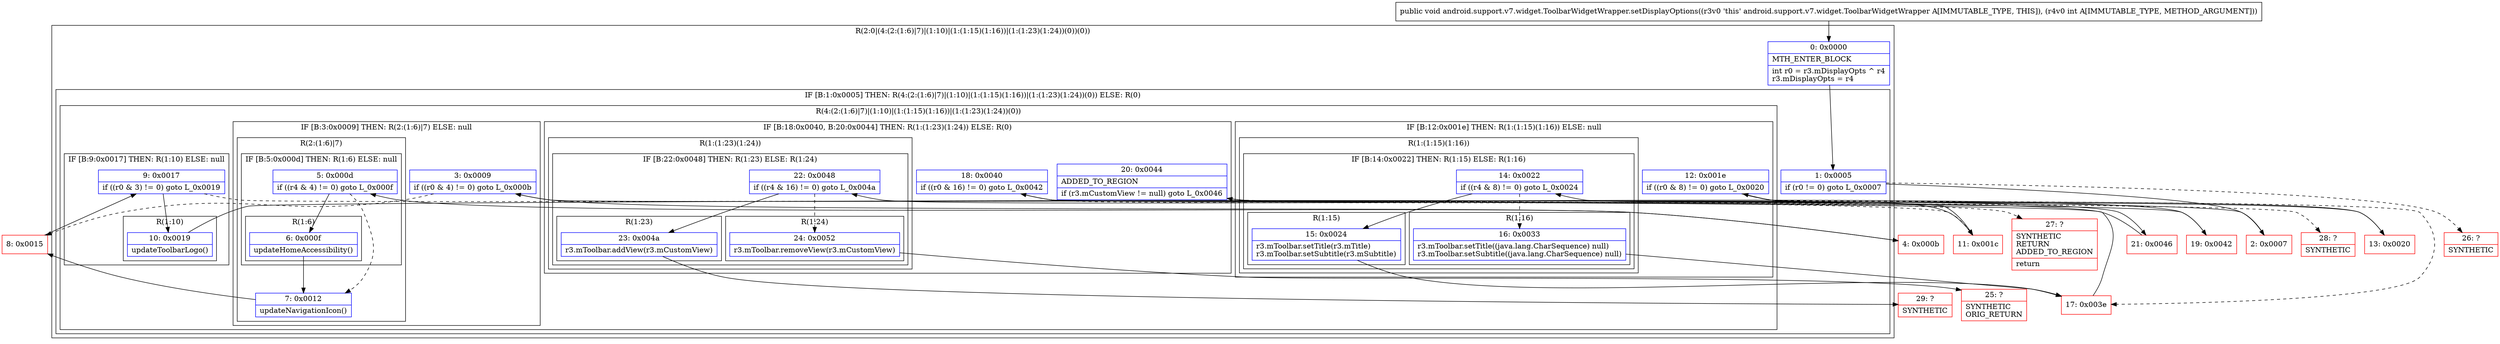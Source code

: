 digraph "CFG forandroid.support.v7.widget.ToolbarWidgetWrapper.setDisplayOptions(I)V" {
subgraph cluster_Region_632699070 {
label = "R(2:0|(4:(2:(1:6)|7)|(1:10)|(1:(1:15)(1:16))|(1:(1:23)(1:24))(0))(0))";
node [shape=record,color=blue];
Node_0 [shape=record,label="{0\:\ 0x0000|MTH_ENTER_BLOCK\l|int r0 = r3.mDisplayOpts ^ r4\lr3.mDisplayOpts = r4\l}"];
subgraph cluster_IfRegion_1635301282 {
label = "IF [B:1:0x0005] THEN: R(4:(2:(1:6)|7)|(1:10)|(1:(1:15)(1:16))|(1:(1:23)(1:24))(0)) ELSE: R(0)";
node [shape=record,color=blue];
Node_1 [shape=record,label="{1\:\ 0x0005|if (r0 != 0) goto L_0x0007\l}"];
subgraph cluster_Region_1238802450 {
label = "R(4:(2:(1:6)|7)|(1:10)|(1:(1:15)(1:16))|(1:(1:23)(1:24))(0))";
node [shape=record,color=blue];
subgraph cluster_IfRegion_1558526239 {
label = "IF [B:3:0x0009] THEN: R(2:(1:6)|7) ELSE: null";
node [shape=record,color=blue];
Node_3 [shape=record,label="{3\:\ 0x0009|if ((r0 & 4) != 0) goto L_0x000b\l}"];
subgraph cluster_Region_1093024160 {
label = "R(2:(1:6)|7)";
node [shape=record,color=blue];
subgraph cluster_IfRegion_1731305837 {
label = "IF [B:5:0x000d] THEN: R(1:6) ELSE: null";
node [shape=record,color=blue];
Node_5 [shape=record,label="{5\:\ 0x000d|if ((r4 & 4) != 0) goto L_0x000f\l}"];
subgraph cluster_Region_1967561108 {
label = "R(1:6)";
node [shape=record,color=blue];
Node_6 [shape=record,label="{6\:\ 0x000f|updateHomeAccessibility()\l}"];
}
}
Node_7 [shape=record,label="{7\:\ 0x0012|updateNavigationIcon()\l}"];
}
}
subgraph cluster_IfRegion_1632166146 {
label = "IF [B:9:0x0017] THEN: R(1:10) ELSE: null";
node [shape=record,color=blue];
Node_9 [shape=record,label="{9\:\ 0x0017|if ((r0 & 3) != 0) goto L_0x0019\l}"];
subgraph cluster_Region_166490398 {
label = "R(1:10)";
node [shape=record,color=blue];
Node_10 [shape=record,label="{10\:\ 0x0019|updateToolbarLogo()\l}"];
}
}
subgraph cluster_IfRegion_1966036573 {
label = "IF [B:12:0x001e] THEN: R(1:(1:15)(1:16)) ELSE: null";
node [shape=record,color=blue];
Node_12 [shape=record,label="{12\:\ 0x001e|if ((r0 & 8) != 0) goto L_0x0020\l}"];
subgraph cluster_Region_2037883578 {
label = "R(1:(1:15)(1:16))";
node [shape=record,color=blue];
subgraph cluster_IfRegion_321347120 {
label = "IF [B:14:0x0022] THEN: R(1:15) ELSE: R(1:16)";
node [shape=record,color=blue];
Node_14 [shape=record,label="{14\:\ 0x0022|if ((r4 & 8) != 0) goto L_0x0024\l}"];
subgraph cluster_Region_1391259641 {
label = "R(1:15)";
node [shape=record,color=blue];
Node_15 [shape=record,label="{15\:\ 0x0024|r3.mToolbar.setTitle(r3.mTitle)\lr3.mToolbar.setSubtitle(r3.mSubtitle)\l}"];
}
subgraph cluster_Region_954335291 {
label = "R(1:16)";
node [shape=record,color=blue];
Node_16 [shape=record,label="{16\:\ 0x0033|r3.mToolbar.setTitle((java.lang.CharSequence) null)\lr3.mToolbar.setSubtitle((java.lang.CharSequence) null)\l}"];
}
}
}
}
subgraph cluster_IfRegion_1372470013 {
label = "IF [B:18:0x0040, B:20:0x0044] THEN: R(1:(1:23)(1:24)) ELSE: R(0)";
node [shape=record,color=blue];
Node_18 [shape=record,label="{18\:\ 0x0040|if ((r0 & 16) != 0) goto L_0x0042\l}"];
Node_20 [shape=record,label="{20\:\ 0x0044|ADDED_TO_REGION\l|if (r3.mCustomView != null) goto L_0x0046\l}"];
subgraph cluster_Region_2084837359 {
label = "R(1:(1:23)(1:24))";
node [shape=record,color=blue];
subgraph cluster_IfRegion_1438318729 {
label = "IF [B:22:0x0048] THEN: R(1:23) ELSE: R(1:24)";
node [shape=record,color=blue];
Node_22 [shape=record,label="{22\:\ 0x0048|if ((r4 & 16) != 0) goto L_0x004a\l}"];
subgraph cluster_Region_1612558048 {
label = "R(1:23)";
node [shape=record,color=blue];
Node_23 [shape=record,label="{23\:\ 0x004a|r3.mToolbar.addView(r3.mCustomView)\l}"];
}
subgraph cluster_Region_1222019328 {
label = "R(1:24)";
node [shape=record,color=blue];
Node_24 [shape=record,label="{24\:\ 0x0052|r3.mToolbar.removeView(r3.mCustomView)\l}"];
}
}
}
subgraph cluster_Region_351339674 {
label = "R(0)";
node [shape=record,color=blue];
}
}
}
subgraph cluster_Region_423883205 {
label = "R(0)";
node [shape=record,color=blue];
}
}
}
Node_2 [shape=record,color=red,label="{2\:\ 0x0007}"];
Node_4 [shape=record,color=red,label="{4\:\ 0x000b}"];
Node_8 [shape=record,color=red,label="{8\:\ 0x0015}"];
Node_11 [shape=record,color=red,label="{11\:\ 0x001c}"];
Node_13 [shape=record,color=red,label="{13\:\ 0x0020}"];
Node_17 [shape=record,color=red,label="{17\:\ 0x003e}"];
Node_19 [shape=record,color=red,label="{19\:\ 0x0042}"];
Node_21 [shape=record,color=red,label="{21\:\ 0x0046}"];
Node_25 [shape=record,color=red,label="{25\:\ ?|SYNTHETIC\lORIG_RETURN\l}"];
Node_26 [shape=record,color=red,label="{26\:\ ?|SYNTHETIC\l}"];
Node_27 [shape=record,color=red,label="{27\:\ ?|SYNTHETIC\lRETURN\lADDED_TO_REGION\l|return\l}"];
Node_28 [shape=record,color=red,label="{28\:\ ?|SYNTHETIC\l}"];
Node_29 [shape=record,color=red,label="{29\:\ ?|SYNTHETIC\l}"];
MethodNode[shape=record,label="{public void android.support.v7.widget.ToolbarWidgetWrapper.setDisplayOptions((r3v0 'this' android.support.v7.widget.ToolbarWidgetWrapper A[IMMUTABLE_TYPE, THIS]), (r4v0 int A[IMMUTABLE_TYPE, METHOD_ARGUMENT])) }"];
MethodNode -> Node_0;
Node_0 -> Node_1;
Node_1 -> Node_2;
Node_1 -> Node_26[style=dashed];
Node_3 -> Node_4;
Node_3 -> Node_8[style=dashed];
Node_5 -> Node_6;
Node_5 -> Node_7[style=dashed];
Node_6 -> Node_7;
Node_7 -> Node_8;
Node_9 -> Node_10;
Node_9 -> Node_11[style=dashed];
Node_10 -> Node_11;
Node_12 -> Node_13;
Node_12 -> Node_17[style=dashed];
Node_14 -> Node_15;
Node_14 -> Node_16[style=dashed];
Node_15 -> Node_17;
Node_16 -> Node_17;
Node_18 -> Node_19;
Node_18 -> Node_27[style=dashed];
Node_20 -> Node_21;
Node_20 -> Node_28[style=dashed];
Node_22 -> Node_23;
Node_22 -> Node_24[style=dashed];
Node_23 -> Node_29;
Node_24 -> Node_25;
Node_2 -> Node_3;
Node_4 -> Node_5;
Node_8 -> Node_9;
Node_11 -> Node_12;
Node_13 -> Node_14;
Node_17 -> Node_18;
Node_19 -> Node_20;
Node_21 -> Node_22;
}

